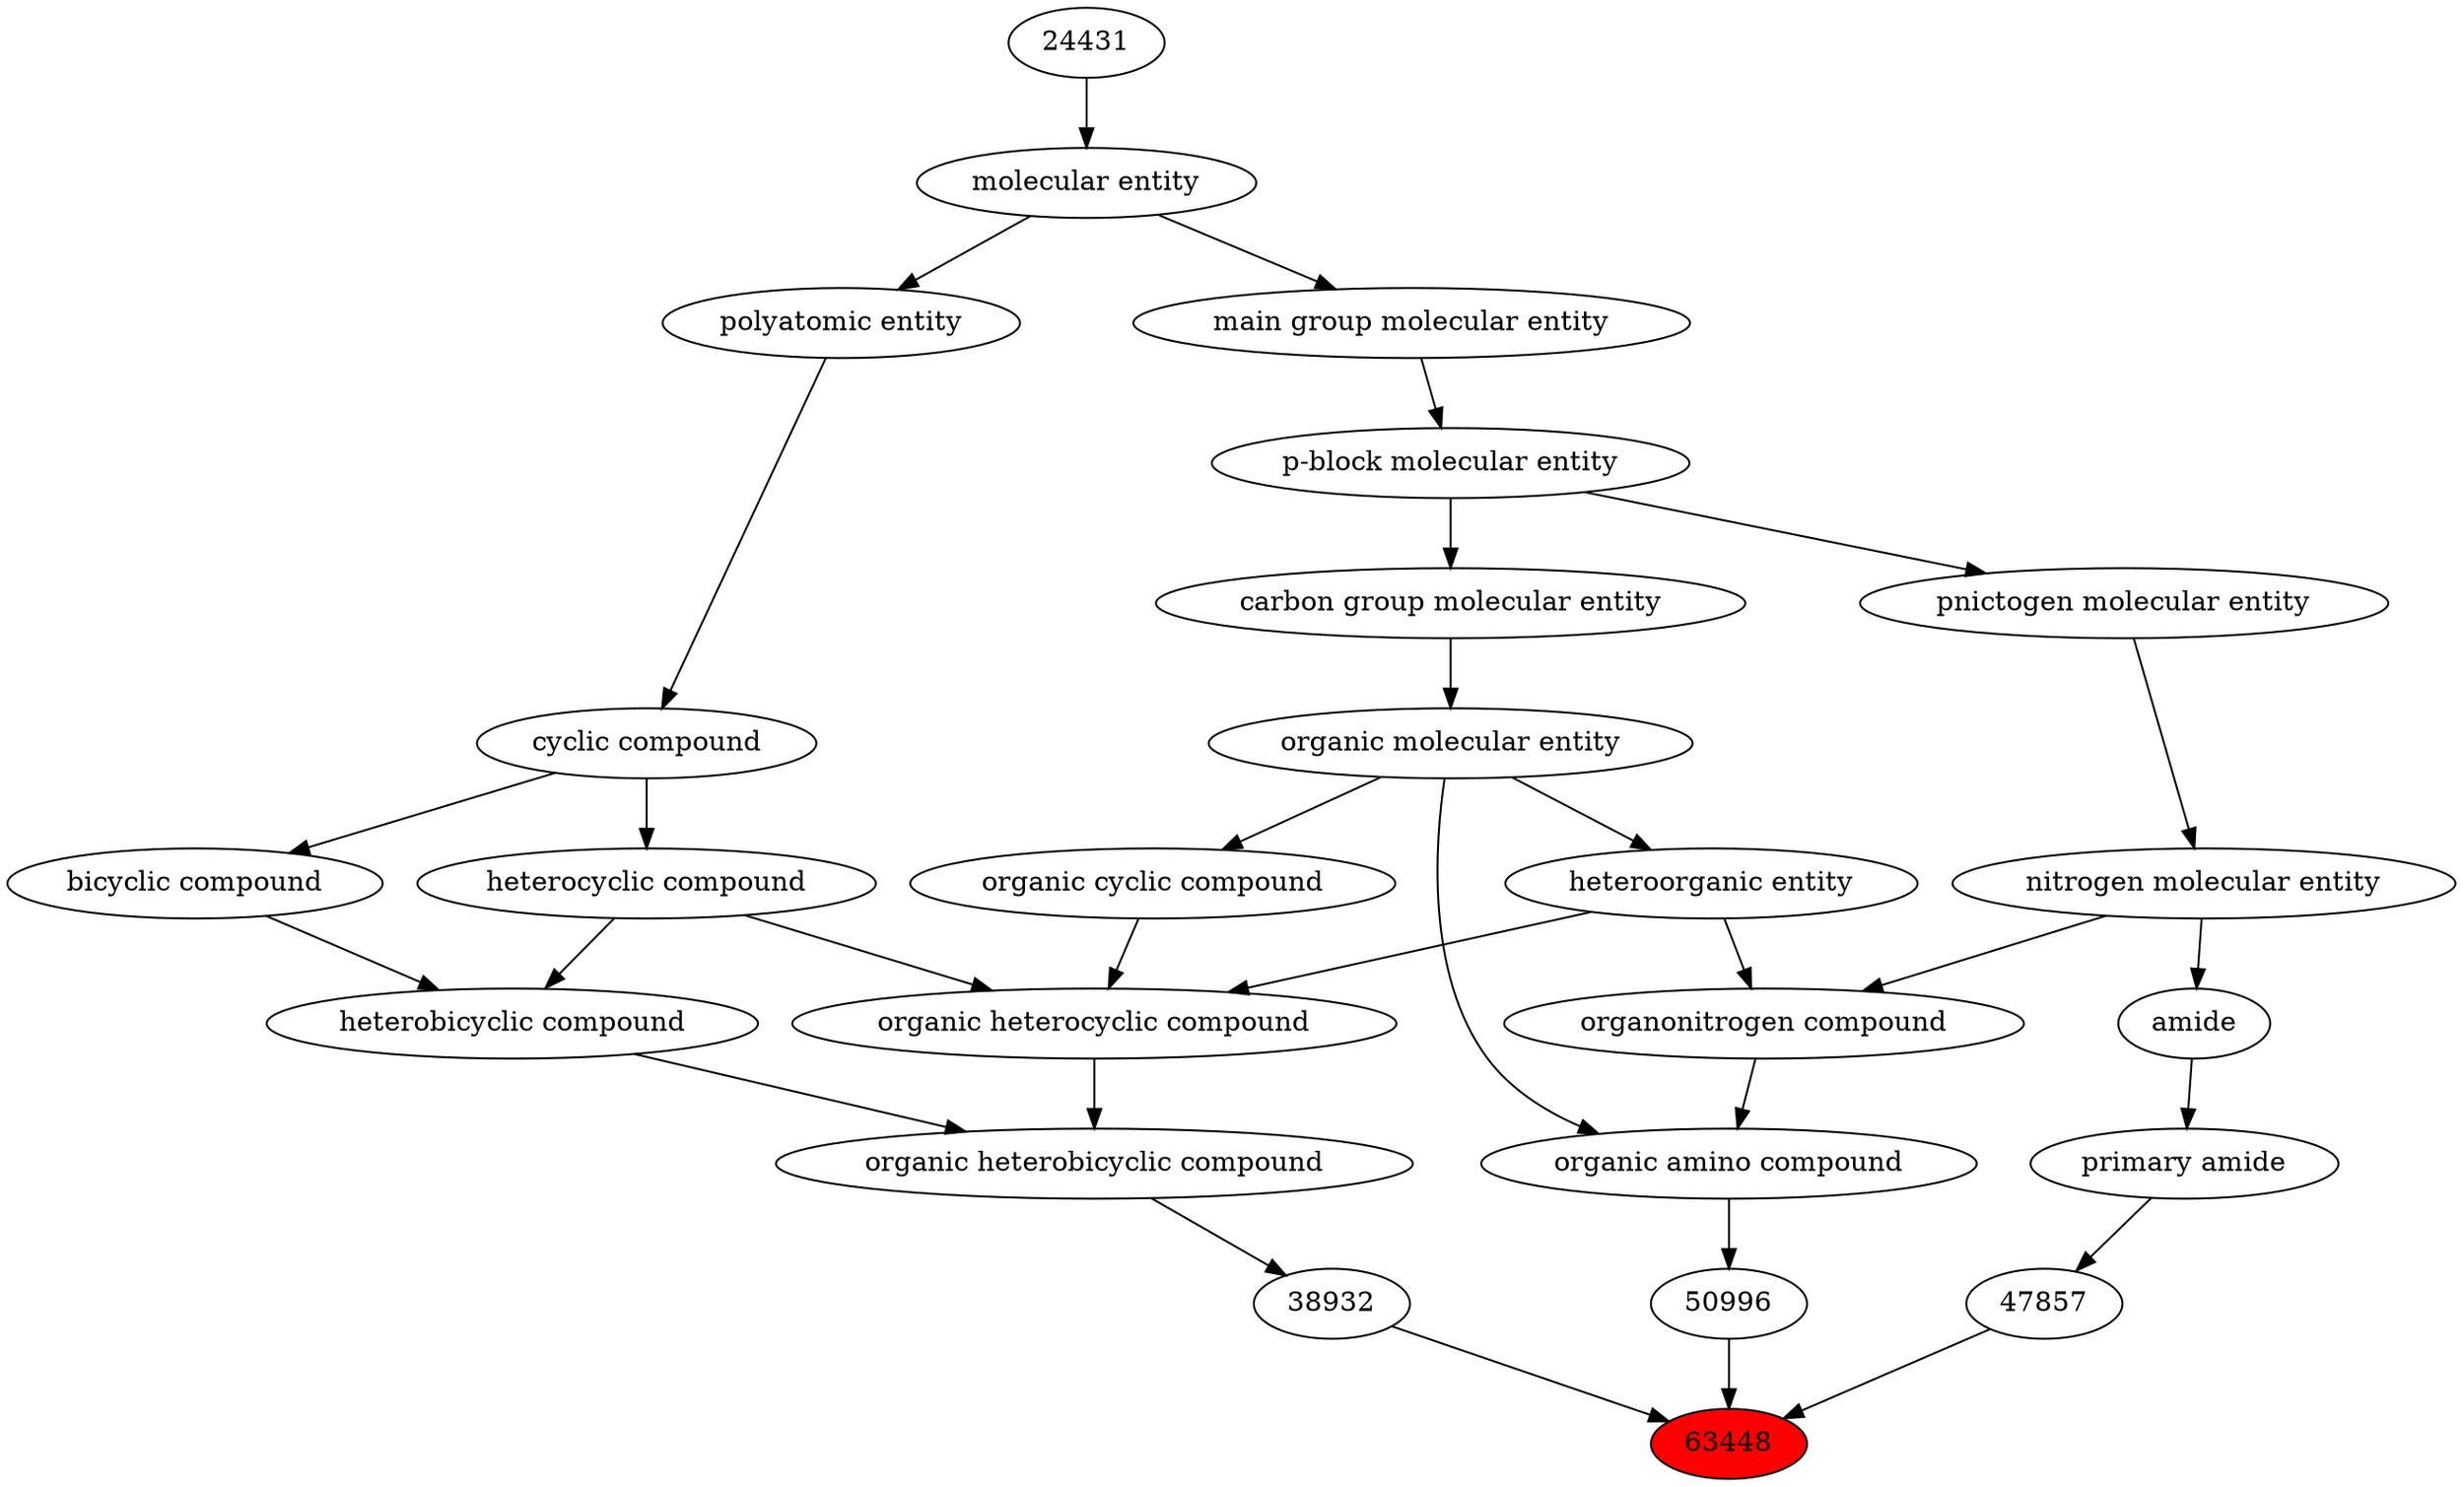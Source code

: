 digraph tree{ 
63448 [label="63448" fillcolor=red style=filled]
38932 -> 63448
47857 -> 63448
50996 -> 63448
38932 [label="38932"]
27171 -> 38932
47857 [label="47857"]
33256 -> 47857
50996 [label="50996"]
50047 -> 50996
27171 [label="organic heterobicyclic compound"]
33672 -> 27171
24532 -> 27171
33256 [label="primary amide"]
32988 -> 33256
50047 [label="organic amino compound"]
50860 -> 50047
35352 -> 50047
33672 [label="heterobicyclic compound"]
33636 -> 33672
5686 -> 33672
24532 [label="organic heterocyclic compound"]
33285 -> 24532
33832 -> 24532
5686 -> 24532
32988 [label="amide"]
51143 -> 32988
50860 [label="organic molecular entity"]
33582 -> 50860
35352 [label="organonitrogen compound"]
51143 -> 35352
33285 -> 35352
33636 [label="bicyclic compound"]
33595 -> 33636
5686 [label="heterocyclic compound"]
33595 -> 5686
33285 [label="heteroorganic entity"]
50860 -> 33285
33832 [label="organic cyclic compound"]
50860 -> 33832
51143 [label="nitrogen molecular entity"]
33302 -> 51143
33582 [label="carbon group molecular entity"]
33675 -> 33582
33595 [label="cyclic compound"]
36357 -> 33595
33302 [label="pnictogen molecular entity"]
33675 -> 33302
33675 [label="p-block molecular entity"]
33579 -> 33675
36357 [label="polyatomic entity"]
23367 -> 36357
33579 [label="main group molecular entity"]
23367 -> 33579
23367 [label="molecular entity"]
24431 -> 23367
24431 [label="24431"]
}